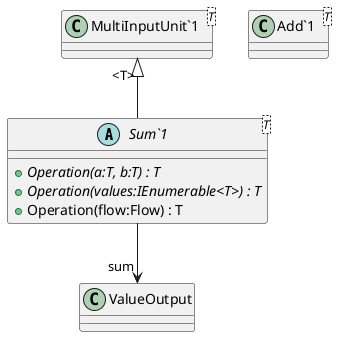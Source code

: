 @startuml
abstract class "Sum`1"<T> {
    + {abstract} Operation(a:T, b:T) : T
    + {abstract} Operation(values:IEnumerable<T>) : T
    + Operation(flow:Flow) : T
}
class "Add`1"<T> {
}
class "MultiInputUnit`1"<T> {
}
"MultiInputUnit`1" "<T>" <|-- "Sum`1"
"Sum`1" --> "sum" ValueOutput
@enduml
